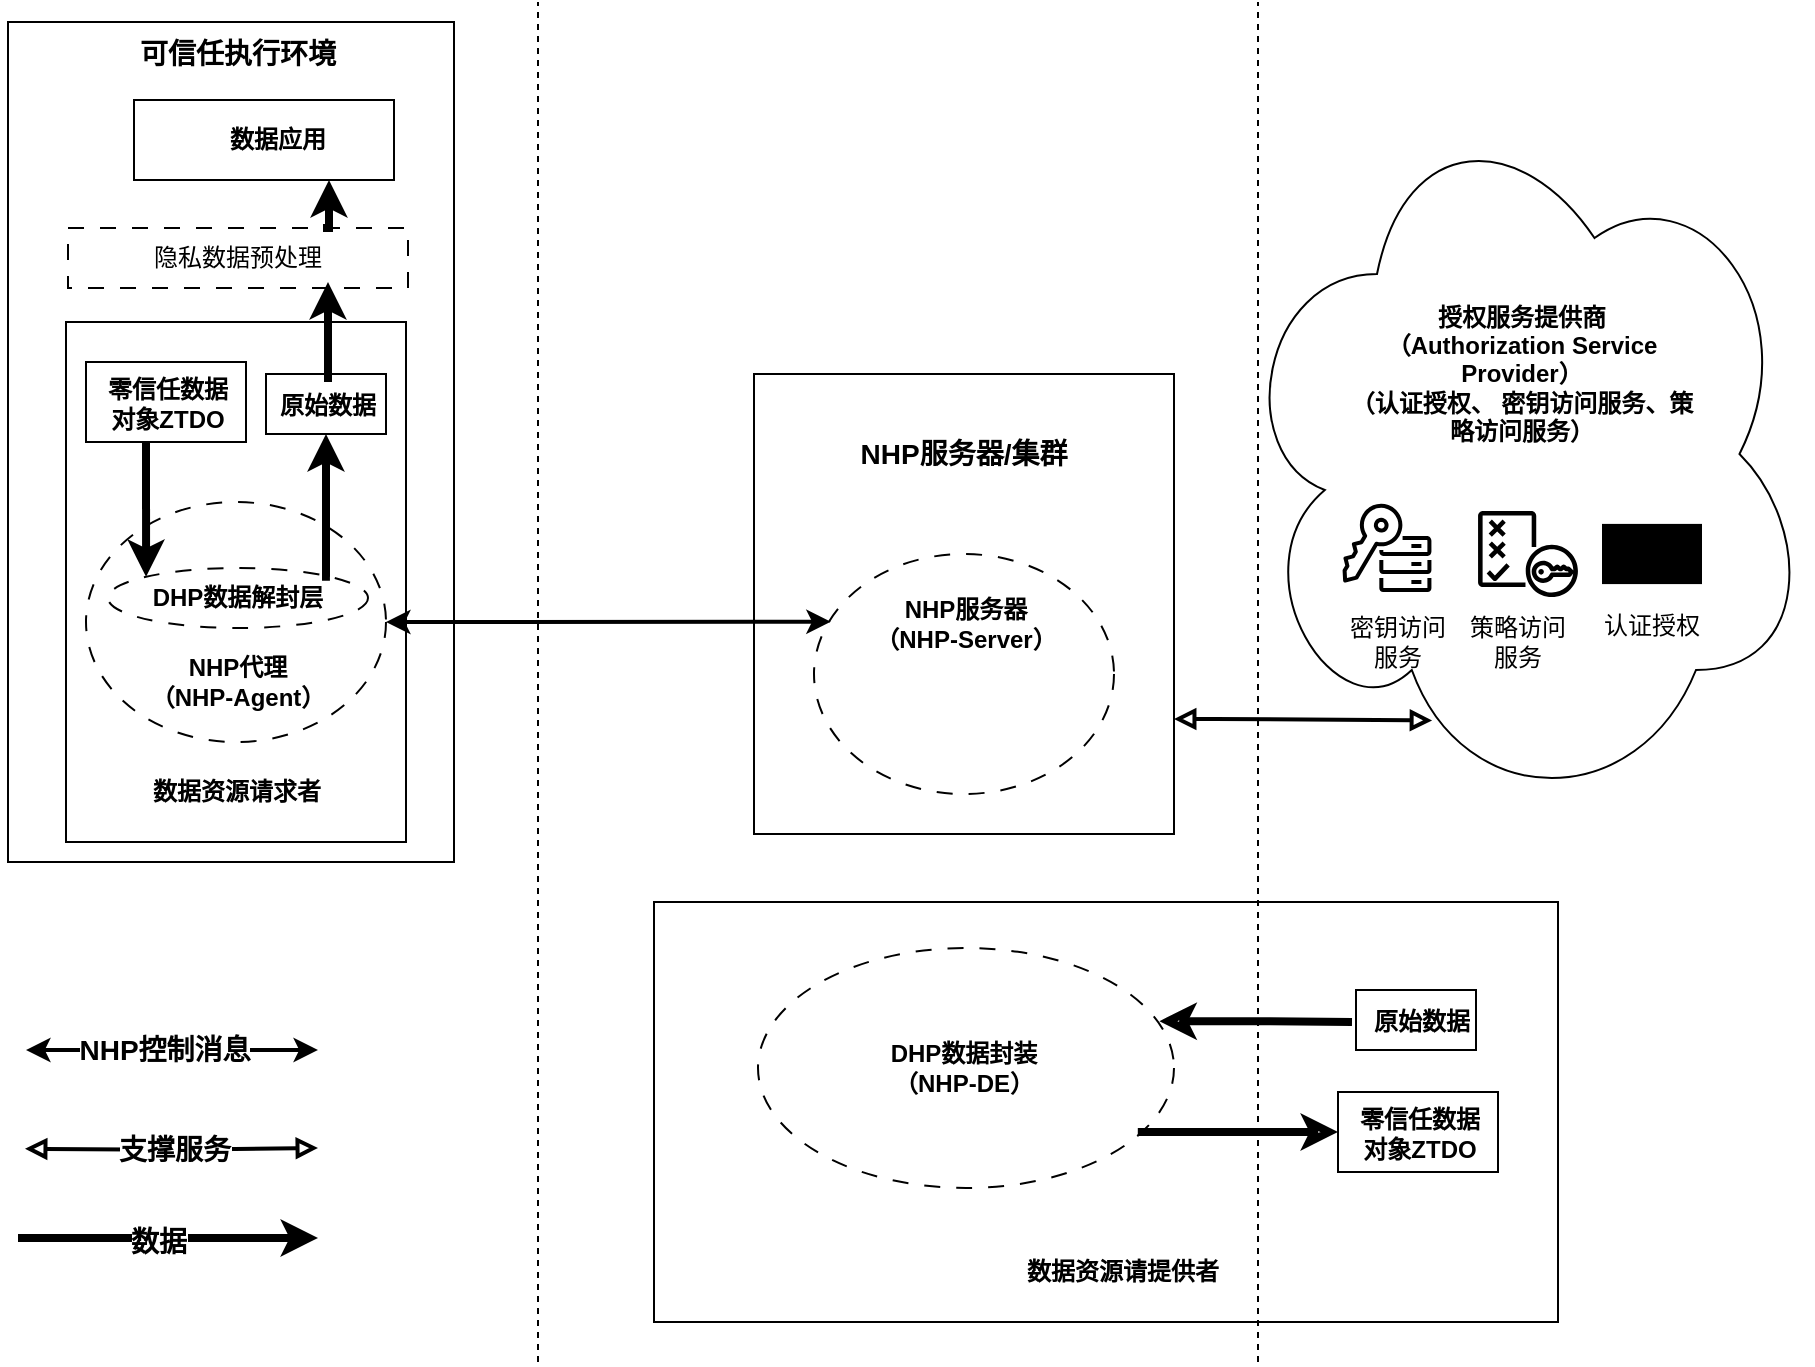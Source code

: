 <mxfile version="26.2.14">
  <diagram name="第 1 页" id="NBELX72EvP4mYWvqCN1p">
    <mxGraphModel dx="1554" dy="822" grid="1" gridSize="10" guides="1" tooltips="1" connect="1" arrows="1" fold="1" page="1" pageScale="1" pageWidth="827" pageHeight="1169" math="0" shadow="0">
      <root>
        <mxCell id="0" />
        <mxCell id="1" parent="0" />
        <mxCell id="X9o5-AmgWms8p3m6Zrc2-3" value="" style="rounded=0;whiteSpace=wrap;html=1;strokeWidth=1;fillColor=none;align=center;" parent="1" vertex="1">
          <mxGeometry x="368" y="370" width="170" height="260" as="geometry" />
        </mxCell>
        <mxCell id="X9o5-AmgWms8p3m6Zrc2-6" value="" style="rounded=0;whiteSpace=wrap;html=1;strokeWidth=1;fillColor=none;align=center;" parent="1" vertex="1">
          <mxGeometry x="339" y="220" width="223" height="420" as="geometry" />
        </mxCell>
        <mxCell id="X9o5-AmgWms8p3m6Zrc2-12" value="" style="ellipse;whiteSpace=wrap;html=1;gradientColor=none;fillColor=none;dashed=1;dashPattern=8 8;" parent="1" vertex="1">
          <mxGeometry x="378" y="460" width="150" height="120" as="geometry" />
        </mxCell>
        <mxCell id="X9o5-AmgWms8p3m6Zrc2-4" value="&lt;b&gt;数据资源请求者&lt;/b&gt;" style="text;html=1;align=center;verticalAlign=middle;whiteSpace=wrap;rounded=0;" parent="1" vertex="1">
          <mxGeometry x="405.5" y="590" width="95" height="30" as="geometry" />
        </mxCell>
        <mxCell id="X9o5-AmgWms8p3m6Zrc2-7" value="&lt;b&gt;可信任执行环境&lt;/b&gt;" style="text;html=1;align=center;verticalAlign=middle;whiteSpace=wrap;rounded=0;fontSize=14;" parent="1" vertex="1">
          <mxGeometry x="399" y="221" width="110" height="30" as="geometry" />
        </mxCell>
        <mxCell id="X9o5-AmgWms8p3m6Zrc2-10" value="" style="group" parent="1" vertex="1" connectable="0">
          <mxGeometry x="409" y="259" width="130" height="40" as="geometry" />
        </mxCell>
        <mxCell id="X9o5-AmgWms8p3m6Zrc2-8" value="" style="rounded=0;whiteSpace=wrap;html=1;strokeWidth=1;fillColor=none;align=center;" parent="X9o5-AmgWms8p3m6Zrc2-10" vertex="1">
          <mxGeometry x="-7" width="130" height="40" as="geometry" />
        </mxCell>
        <mxCell id="X9o5-AmgWms8p3m6Zrc2-9" value="&lt;b&gt;数据应用&lt;/b&gt;" style="text;html=1;align=center;verticalAlign=middle;whiteSpace=wrap;rounded=0;" parent="X9o5-AmgWms8p3m6Zrc2-10" vertex="1">
          <mxGeometry x="36.03" y="8" width="57.94" height="24" as="geometry" />
        </mxCell>
        <mxCell id="X9o5-AmgWms8p3m6Zrc2-29" style="edgeStyle=orthogonalEdgeStyle;rounded=0;orthogonalLoop=1;jettySize=auto;html=1;exitX=1;exitY=0;exitDx=0;exitDy=0;entryX=0.5;entryY=1;entryDx=0;entryDy=0;strokeWidth=4;" parent="1" source="X9o5-AmgWms8p3m6Zrc2-11" target="X9o5-AmgWms8p3m6Zrc2-24" edge="1">
          <mxGeometry relative="1" as="geometry">
            <Array as="points">
              <mxPoint x="498" y="497" />
            </Array>
          </mxGeometry>
        </mxCell>
        <mxCell id="X9o5-AmgWms8p3m6Zrc2-11" value="&lt;b&gt;DHP数据解封层&lt;/b&gt;" style="ellipse;whiteSpace=wrap;html=1;gradientColor=none;fillColor=none;dashed=1;dashPattern=8 8;" parent="1" vertex="1">
          <mxGeometry x="389" y="493" width="130" height="30" as="geometry" />
        </mxCell>
        <mxCell id="X9o5-AmgWms8p3m6Zrc2-13" value="&lt;b&gt;NHP代理&lt;/b&gt;&lt;div&gt;&lt;b&gt;（NHP-Agent）&lt;/b&gt;&lt;/div&gt;" style="text;html=1;align=center;verticalAlign=middle;whiteSpace=wrap;rounded=0;" parent="1" vertex="1">
          <mxGeometry x="393.5" y="535" width="120" height="30" as="geometry" />
        </mxCell>
        <mxCell id="X9o5-AmgWms8p3m6Zrc2-14" value="" style="group" parent="1" vertex="1" connectable="0">
          <mxGeometry x="378" y="390" width="80" height="40" as="geometry" />
        </mxCell>
        <mxCell id="X9o5-AmgWms8p3m6Zrc2-20" value="" style="group" parent="X9o5-AmgWms8p3m6Zrc2-14" vertex="1" connectable="0">
          <mxGeometry width="80" height="40" as="geometry" />
        </mxCell>
        <mxCell id="X9o5-AmgWms8p3m6Zrc2-42" value="" style="group" parent="X9o5-AmgWms8p3m6Zrc2-20" vertex="1" connectable="0">
          <mxGeometry width="80" height="40" as="geometry" />
        </mxCell>
        <mxCell id="X9o5-AmgWms8p3m6Zrc2-15" value="" style="rounded=0;whiteSpace=wrap;html=1;strokeWidth=1;fillColor=none;align=center;" parent="X9o5-AmgWms8p3m6Zrc2-42" vertex="1">
          <mxGeometry width="80" height="40" as="geometry" />
        </mxCell>
        <mxCell id="X9o5-AmgWms8p3m6Zrc2-16" value="&lt;b&gt;零信任数据对象ZTDO&lt;/b&gt;" style="text;html=1;align=center;verticalAlign=middle;whiteSpace=wrap;rounded=0;" parent="X9o5-AmgWms8p3m6Zrc2-42" vertex="1">
          <mxGeometry x="6" y="9" width="70" height="24" as="geometry" />
        </mxCell>
        <mxCell id="X9o5-AmgWms8p3m6Zrc2-22" value="" style="group" parent="1" vertex="1" connectable="0">
          <mxGeometry x="458" y="396" width="80" height="40" as="geometry" />
        </mxCell>
        <mxCell id="X9o5-AmgWms8p3m6Zrc2-23" value="" style="group" parent="X9o5-AmgWms8p3m6Zrc2-22" vertex="1" connectable="0">
          <mxGeometry width="80" height="40" as="geometry" />
        </mxCell>
        <mxCell id="X9o5-AmgWms8p3m6Zrc2-47" value="" style="group" parent="X9o5-AmgWms8p3m6Zrc2-23" vertex="1" connectable="0">
          <mxGeometry x="6" width="70" height="30" as="geometry" />
        </mxCell>
        <mxCell id="X9o5-AmgWms8p3m6Zrc2-24" value="" style="rounded=0;whiteSpace=wrap;html=1;strokeWidth=1;fillColor=none;align=center;" parent="X9o5-AmgWms8p3m6Zrc2-47" vertex="1">
          <mxGeometry x="4" width="60" height="30" as="geometry" />
        </mxCell>
        <mxCell id="X9o5-AmgWms8p3m6Zrc2-25" value="&lt;b&gt;原始数据&lt;/b&gt;" style="text;html=1;align=center;verticalAlign=middle;whiteSpace=wrap;rounded=0;" parent="X9o5-AmgWms8p3m6Zrc2-47" vertex="1">
          <mxGeometry y="4" width="70" height="24" as="geometry" />
        </mxCell>
        <mxCell id="X9o5-AmgWms8p3m6Zrc2-28" style="edgeStyle=orthogonalEdgeStyle;rounded=0;orthogonalLoop=1;jettySize=auto;html=1;entryX=0;entryY=0;entryDx=0;entryDy=0;strokeWidth=4;" parent="1" target="X9o5-AmgWms8p3m6Zrc2-11" edge="1">
          <mxGeometry relative="1" as="geometry">
            <mxPoint x="408" y="430" as="sourcePoint" />
            <Array as="points">
              <mxPoint x="408" y="430" />
            </Array>
          </mxGeometry>
        </mxCell>
        <mxCell id="X9o5-AmgWms8p3m6Zrc2-30" style="edgeStyle=orthogonalEdgeStyle;rounded=0;orthogonalLoop=1;jettySize=auto;html=1;exitX=0.5;exitY=0;exitDx=0;exitDy=0;strokeWidth=4;" parent="1" source="X9o5-AmgWms8p3m6Zrc2-25" edge="1">
          <mxGeometry relative="1" as="geometry">
            <mxPoint x="499" y="350" as="targetPoint" />
          </mxGeometry>
        </mxCell>
        <mxCell id="X9o5-AmgWms8p3m6Zrc2-31" value="" style="endArrow=none;dashed=1;html=1;rounded=0;" parent="1" edge="1">
          <mxGeometry width="50" height="50" relative="1" as="geometry">
            <mxPoint x="604" y="890" as="sourcePoint" />
            <mxPoint x="604" y="210" as="targetPoint" />
          </mxGeometry>
        </mxCell>
        <mxCell id="X9o5-AmgWms8p3m6Zrc2-32" value="" style="rounded=0;whiteSpace=wrap;html=1;strokeWidth=1;fillColor=none;align=center;" parent="1" vertex="1">
          <mxGeometry x="712" y="396" width="210" height="230" as="geometry" />
        </mxCell>
        <mxCell id="X9o5-AmgWms8p3m6Zrc2-33" value="&lt;b&gt;NHP服务器/集群&lt;/b&gt;" style="text;html=1;align=center;verticalAlign=middle;whiteSpace=wrap;rounded=0;fontSize=14;" parent="1" vertex="1">
          <mxGeometry x="762" y="421" width="110" height="30" as="geometry" />
        </mxCell>
        <mxCell id="X9o5-AmgWms8p3m6Zrc2-34" value="" style="ellipse;whiteSpace=wrap;html=1;gradientColor=none;fillColor=none;dashed=1;dashPattern=8 8;" parent="1" vertex="1">
          <mxGeometry x="742" y="486" width="150" height="120" as="geometry" />
        </mxCell>
        <mxCell id="X9o5-AmgWms8p3m6Zrc2-35" value="&lt;b&gt;NHP服务器&lt;/b&gt;&lt;div&gt;&lt;b&gt;（NHP-Server）&lt;/b&gt;&lt;/div&gt;" style="text;html=1;align=center;verticalAlign=middle;whiteSpace=wrap;rounded=0;" parent="1" vertex="1">
          <mxGeometry x="757.5" y="506" width="120" height="30" as="geometry" />
        </mxCell>
        <mxCell id="X9o5-AmgWms8p3m6Zrc2-37" value="" style="endArrow=classic;startArrow=classic;html=1;rounded=0;exitX=1;exitY=0.5;exitDx=0;exitDy=0;entryX=0.056;entryY=0.282;entryDx=0;entryDy=0;entryPerimeter=0;strokeWidth=2;" parent="1" source="X9o5-AmgWms8p3m6Zrc2-12" target="X9o5-AmgWms8p3m6Zrc2-34" edge="1">
          <mxGeometry width="50" height="50" relative="1" as="geometry">
            <mxPoint x="614" y="490" as="sourcePoint" />
            <mxPoint x="664" y="440" as="targetPoint" />
          </mxGeometry>
        </mxCell>
        <mxCell id="X9o5-AmgWms8p3m6Zrc2-38" value="" style="endArrow=none;dashed=1;html=1;rounded=0;" parent="1" edge="1">
          <mxGeometry width="50" height="50" relative="1" as="geometry">
            <mxPoint x="964" y="890" as="sourcePoint" />
            <mxPoint x="964" y="210" as="targetPoint" />
          </mxGeometry>
        </mxCell>
        <mxCell id="X9o5-AmgWms8p3m6Zrc2-39" value="" style="rounded=0;whiteSpace=wrap;html=1;strokeWidth=1;fillColor=none;align=center;" parent="1" vertex="1">
          <mxGeometry x="662" y="660" width="452" height="210" as="geometry" />
        </mxCell>
        <mxCell id="X9o5-AmgWms8p3m6Zrc2-57" style="edgeStyle=orthogonalEdgeStyle;rounded=0;orthogonalLoop=1;jettySize=auto;html=1;exitX=0.965;exitY=0.305;exitDx=0;exitDy=0;entryX=0;entryY=0.5;entryDx=0;entryDy=0;exitPerimeter=0;strokeWidth=4;startArrow=classic;startFill=0;endArrow=none;" parent="1" source="X9o5-AmgWms8p3m6Zrc2-40" target="X9o5-AmgWms8p3m6Zrc2-50" edge="1">
          <mxGeometry relative="1" as="geometry" />
        </mxCell>
        <mxCell id="X9o5-AmgWms8p3m6Zrc2-40" value="" style="ellipse;whiteSpace=wrap;html=1;gradientColor=none;fillColor=none;dashed=1;dashPattern=8 8;" parent="1" vertex="1">
          <mxGeometry x="714" y="683" width="208" height="120" as="geometry" />
        </mxCell>
        <mxCell id="X9o5-AmgWms8p3m6Zrc2-41" value="&lt;b&gt;DHP数据封装&lt;/b&gt;&lt;div&gt;&lt;b&gt;（NHP-DE）&lt;/b&gt;&lt;/div&gt;" style="text;html=1;align=center;verticalAlign=middle;whiteSpace=wrap;rounded=0;" parent="1" vertex="1">
          <mxGeometry x="757" y="728" width="120" height="30" as="geometry" />
        </mxCell>
        <mxCell id="X9o5-AmgWms8p3m6Zrc2-43" value="" style="group" parent="1" vertex="1" connectable="0">
          <mxGeometry x="1004" y="755" width="80" height="40" as="geometry" />
        </mxCell>
        <mxCell id="X9o5-AmgWms8p3m6Zrc2-44" value="" style="rounded=0;whiteSpace=wrap;html=1;strokeWidth=1;fillColor=none;align=center;" parent="X9o5-AmgWms8p3m6Zrc2-43" vertex="1">
          <mxGeometry width="80" height="40" as="geometry" />
        </mxCell>
        <mxCell id="X9o5-AmgWms8p3m6Zrc2-45" value="&lt;b&gt;零信任数据对象ZTDO&lt;/b&gt;" style="text;html=1;align=center;verticalAlign=middle;whiteSpace=wrap;rounded=0;" parent="X9o5-AmgWms8p3m6Zrc2-43" vertex="1">
          <mxGeometry x="6" y="9" width="70" height="24" as="geometry" />
        </mxCell>
        <mxCell id="X9o5-AmgWms8p3m6Zrc2-48" value="" style="group" parent="1" vertex="1" connectable="0">
          <mxGeometry x="1014" y="704" width="70" height="30" as="geometry" />
        </mxCell>
        <mxCell id="X9o5-AmgWms8p3m6Zrc2-51" value="" style="group" parent="X9o5-AmgWms8p3m6Zrc2-48" vertex="1" connectable="0">
          <mxGeometry x="-3" width="70" height="30" as="geometry" />
        </mxCell>
        <mxCell id="X9o5-AmgWms8p3m6Zrc2-49" value="" style="rounded=0;whiteSpace=wrap;html=1;strokeWidth=1;fillColor=none;align=center;" parent="X9o5-AmgWms8p3m6Zrc2-51" vertex="1">
          <mxGeometry x="2" width="60" height="30" as="geometry" />
        </mxCell>
        <mxCell id="X9o5-AmgWms8p3m6Zrc2-50" value="&lt;b&gt;原始数据&lt;/b&gt;" style="text;html=1;align=center;verticalAlign=middle;whiteSpace=wrap;rounded=0;" parent="X9o5-AmgWms8p3m6Zrc2-51" vertex="1">
          <mxGeometry y="4" width="70" height="24" as="geometry" />
        </mxCell>
        <mxCell id="X9o5-AmgWms8p3m6Zrc2-55" style="edgeStyle=orthogonalEdgeStyle;rounded=0;orthogonalLoop=1;jettySize=auto;html=1;exitX=0.5;exitY=1;exitDx=0;exitDy=0;" parent="1" source="X9o5-AmgWms8p3m6Zrc2-39" target="X9o5-AmgWms8p3m6Zrc2-39" edge="1">
          <mxGeometry relative="1" as="geometry" />
        </mxCell>
        <mxCell id="X9o5-AmgWms8p3m6Zrc2-56" style="edgeStyle=orthogonalEdgeStyle;rounded=0;orthogonalLoop=1;jettySize=auto;html=1;exitX=0;exitY=0.5;exitDx=0;exitDy=0;entryX=0.913;entryY=0.767;entryDx=0;entryDy=0;entryPerimeter=0;strokeWidth=4;startArrow=classic;startFill=0;endArrow=none;" parent="1" source="X9o5-AmgWms8p3m6Zrc2-44" target="X9o5-AmgWms8p3m6Zrc2-40" edge="1">
          <mxGeometry relative="1" as="geometry" />
        </mxCell>
        <mxCell id="X9o5-AmgWms8p3m6Zrc2-58" value="&lt;b&gt;数据资源请提供者&lt;/b&gt;" style="text;html=1;align=center;verticalAlign=middle;whiteSpace=wrap;rounded=0;" parent="1" vertex="1">
          <mxGeometry x="844" y="830" width="105" height="30" as="geometry" />
        </mxCell>
        <mxCell id="X9o5-AmgWms8p3m6Zrc2-59" value="" style="ellipse;shape=cloud;whiteSpace=wrap;html=1;gradientColor=none;fillColor=none;" parent="1" vertex="1">
          <mxGeometry x="951" y="256" width="290" height="360" as="geometry" />
        </mxCell>
        <mxCell id="X9o5-AmgWms8p3m6Zrc2-60" value="&lt;font&gt;&lt;b&gt;授权服务提供商&lt;/b&gt;&lt;/font&gt;&lt;div&gt;&lt;font&gt;&lt;b&gt;（Authorization Service Provider）&lt;/b&gt;&lt;/font&gt;&lt;/div&gt;&lt;div&gt;&lt;b&gt;（认证授权、 密钥访问服务、策略访问服务）&lt;/b&gt;&lt;/div&gt;" style="text;html=1;align=center;verticalAlign=middle;whiteSpace=wrap;rounded=0;" parent="1" vertex="1">
          <mxGeometry x="1006" y="336" width="180" height="120" as="geometry" />
        </mxCell>
        <mxCell id="X9o5-AmgWms8p3m6Zrc2-62" value="认证授权" style="text;html=1;align=center;verticalAlign=middle;whiteSpace=wrap;rounded=0;" parent="1" vertex="1">
          <mxGeometry x="1131" y="507" width="60" height="30" as="geometry" />
        </mxCell>
        <mxCell id="X9o5-AmgWms8p3m6Zrc2-63" value="" style="sketch=0;outlineConnect=0;fontColor=#232F3E;gradientColor=none;fillColor=light-dark(#000000, #61820b);strokeColor=none;dashed=0;verticalLabelPosition=bottom;verticalAlign=top;align=center;html=1;fontSize=12;fontStyle=0;aspect=fixed;pointerEvents=1;shape=mxgraph.aws4.policy;" parent="1" vertex="1">
          <mxGeometry x="1073.97" y="464.5" width="50.06" height="43" as="geometry" />
        </mxCell>
        <mxCell id="X9o5-AmgWms8p3m6Zrc2-64" value="策略访问服务" style="text;html=1;align=center;verticalAlign=middle;whiteSpace=wrap;rounded=0;" parent="1" vertex="1">
          <mxGeometry x="1064.03" y="515" width="60" height="30" as="geometry" />
        </mxCell>
        <mxCell id="X9o5-AmgWms8p3m6Zrc2-66" value="" style="sketch=0;verticalLabelPosition=bottom;sketch=0;aspect=fixed;html=1;verticalAlign=top;strokeColor=none;fillColor=#000000;align=center;outlineConnect=0;pointerEvents=1;shape=mxgraph.citrix2.citrix_federated_authentication_service2;" parent="1" vertex="1">
          <mxGeometry x="1136" y="470.95" width="50" height="30.095" as="geometry" />
        </mxCell>
        <mxCell id="X9o5-AmgWms8p3m6Zrc2-67" value="" style="sketch=0;outlineConnect=0;fontColor=#232F3E;gradientColor=none;fillColor=#000000;strokeColor=none;dashed=0;verticalLabelPosition=bottom;verticalAlign=top;align=center;html=1;fontSize=12;fontStyle=0;aspect=fixed;pointerEvents=1;shape=mxgraph.aws4.key_management_service_external_key_store;" parent="1" vertex="1">
          <mxGeometry x="1006" y="460" width="45" height="45" as="geometry" />
        </mxCell>
        <mxCell id="X9o5-AmgWms8p3m6Zrc2-68" value="密钥访问服务" style="text;html=1;align=center;verticalAlign=middle;whiteSpace=wrap;rounded=0;" parent="1" vertex="1">
          <mxGeometry x="1004.03" y="515" width="60" height="30" as="geometry" />
        </mxCell>
        <mxCell id="X9o5-AmgWms8p3m6Zrc2-70" style="edgeStyle=orthogonalEdgeStyle;rounded=0;orthogonalLoop=1;jettySize=auto;html=1;exitX=1;exitY=0.75;exitDx=0;exitDy=0;entryX=0.345;entryY=0.87;entryDx=0;entryDy=0;entryPerimeter=0;endArrow=block;endFill=0;startArrow=block;startFill=0;strokeWidth=2;" parent="1" source="X9o5-AmgWms8p3m6Zrc2-32" target="X9o5-AmgWms8p3m6Zrc2-59" edge="1">
          <mxGeometry relative="1" as="geometry" />
        </mxCell>
        <mxCell id="X9o5-AmgWms8p3m6Zrc2-71" style="edgeStyle=orthogonalEdgeStyle;rounded=0;orthogonalLoop=1;jettySize=auto;html=1;exitX=0.965;exitY=0.305;exitDx=0;exitDy=0;exitPerimeter=0;strokeWidth=4;" parent="1" edge="1">
          <mxGeometry relative="1" as="geometry">
            <mxPoint x="344" y="828" as="sourcePoint" />
            <mxPoint x="494" y="828" as="targetPoint" />
          </mxGeometry>
        </mxCell>
        <mxCell id="X9o5-AmgWms8p3m6Zrc2-72" value="&lt;font style=&quot;font-size: 14px;&quot;&gt;&lt;b style=&quot;&quot;&gt;数据&lt;/b&gt;&lt;/font&gt;" style="edgeLabel;html=1;align=center;verticalAlign=middle;resizable=0;points=[];" parent="X9o5-AmgWms8p3m6Zrc2-71" vertex="1" connectable="0">
          <mxGeometry x="-0.065" y="-2" relative="1" as="geometry">
            <mxPoint as="offset" />
          </mxGeometry>
        </mxCell>
        <mxCell id="X9o5-AmgWms8p3m6Zrc2-75" style="edgeStyle=orthogonalEdgeStyle;rounded=0;orthogonalLoop=1;jettySize=auto;html=1;exitX=1;exitY=0.75;exitDx=0;exitDy=0;endArrow=block;endFill=0;startArrow=block;startFill=0;strokeWidth=2;" parent="1" edge="1">
          <mxGeometry relative="1" as="geometry">
            <mxPoint x="347.5" y="783.37" as="sourcePoint" />
            <mxPoint x="494" y="783" as="targetPoint" />
          </mxGeometry>
        </mxCell>
        <mxCell id="X9o5-AmgWms8p3m6Zrc2-76" value="&lt;font style=&quot;font-size: 14px;&quot;&gt;&lt;b&gt;支撑服务&lt;/b&gt;&lt;/font&gt;" style="edgeLabel;html=1;align=center;verticalAlign=middle;resizable=0;points=[];" parent="X9o5-AmgWms8p3m6Zrc2-75" vertex="1" connectable="0">
          <mxGeometry x="-0.009" relative="1" as="geometry">
            <mxPoint x="1" as="offset" />
          </mxGeometry>
        </mxCell>
        <mxCell id="X9o5-AmgWms8p3m6Zrc2-77" value="" style="endArrow=classic;startArrow=classic;html=1;rounded=0;strokeWidth=2;" parent="1" edge="1">
          <mxGeometry width="50" height="50" relative="1" as="geometry">
            <mxPoint x="348" y="734" as="sourcePoint" />
            <mxPoint x="494" y="734" as="targetPoint" />
          </mxGeometry>
        </mxCell>
        <mxCell id="X9o5-AmgWms8p3m6Zrc2-78" value="&lt;font style=&quot;font-size: 14px;&quot;&gt;&lt;b&gt;NHP控制消息&lt;/b&gt;&lt;/font&gt;" style="edgeLabel;html=1;align=center;verticalAlign=middle;resizable=0;points=[];" parent="X9o5-AmgWms8p3m6Zrc2-77" vertex="1" connectable="0">
          <mxGeometry x="-0.053" relative="1" as="geometry">
            <mxPoint as="offset" />
          </mxGeometry>
        </mxCell>
        <mxCell id="X9o5-AmgWms8p3m6Zrc2-81" style="edgeStyle=orthogonalEdgeStyle;rounded=0;orthogonalLoop=1;jettySize=auto;html=1;exitX=0.75;exitY=0;exitDx=0;exitDy=0;entryX=0.75;entryY=1;entryDx=0;entryDy=0;strokeWidth=4;" parent="1" source="X9o5-AmgWms8p3m6Zrc2-79" target="X9o5-AmgWms8p3m6Zrc2-8" edge="1">
          <mxGeometry relative="1" as="geometry" />
        </mxCell>
        <mxCell id="X9o5-AmgWms8p3m6Zrc2-79" value="隐私数据预处理" style="rounded=0;whiteSpace=wrap;html=1;fillColor=none;dashed=1;dashPattern=8 8;" parent="1" vertex="1">
          <mxGeometry x="369" y="323" width="170" height="30" as="geometry" />
        </mxCell>
      </root>
    </mxGraphModel>
  </diagram>
</mxfile>
